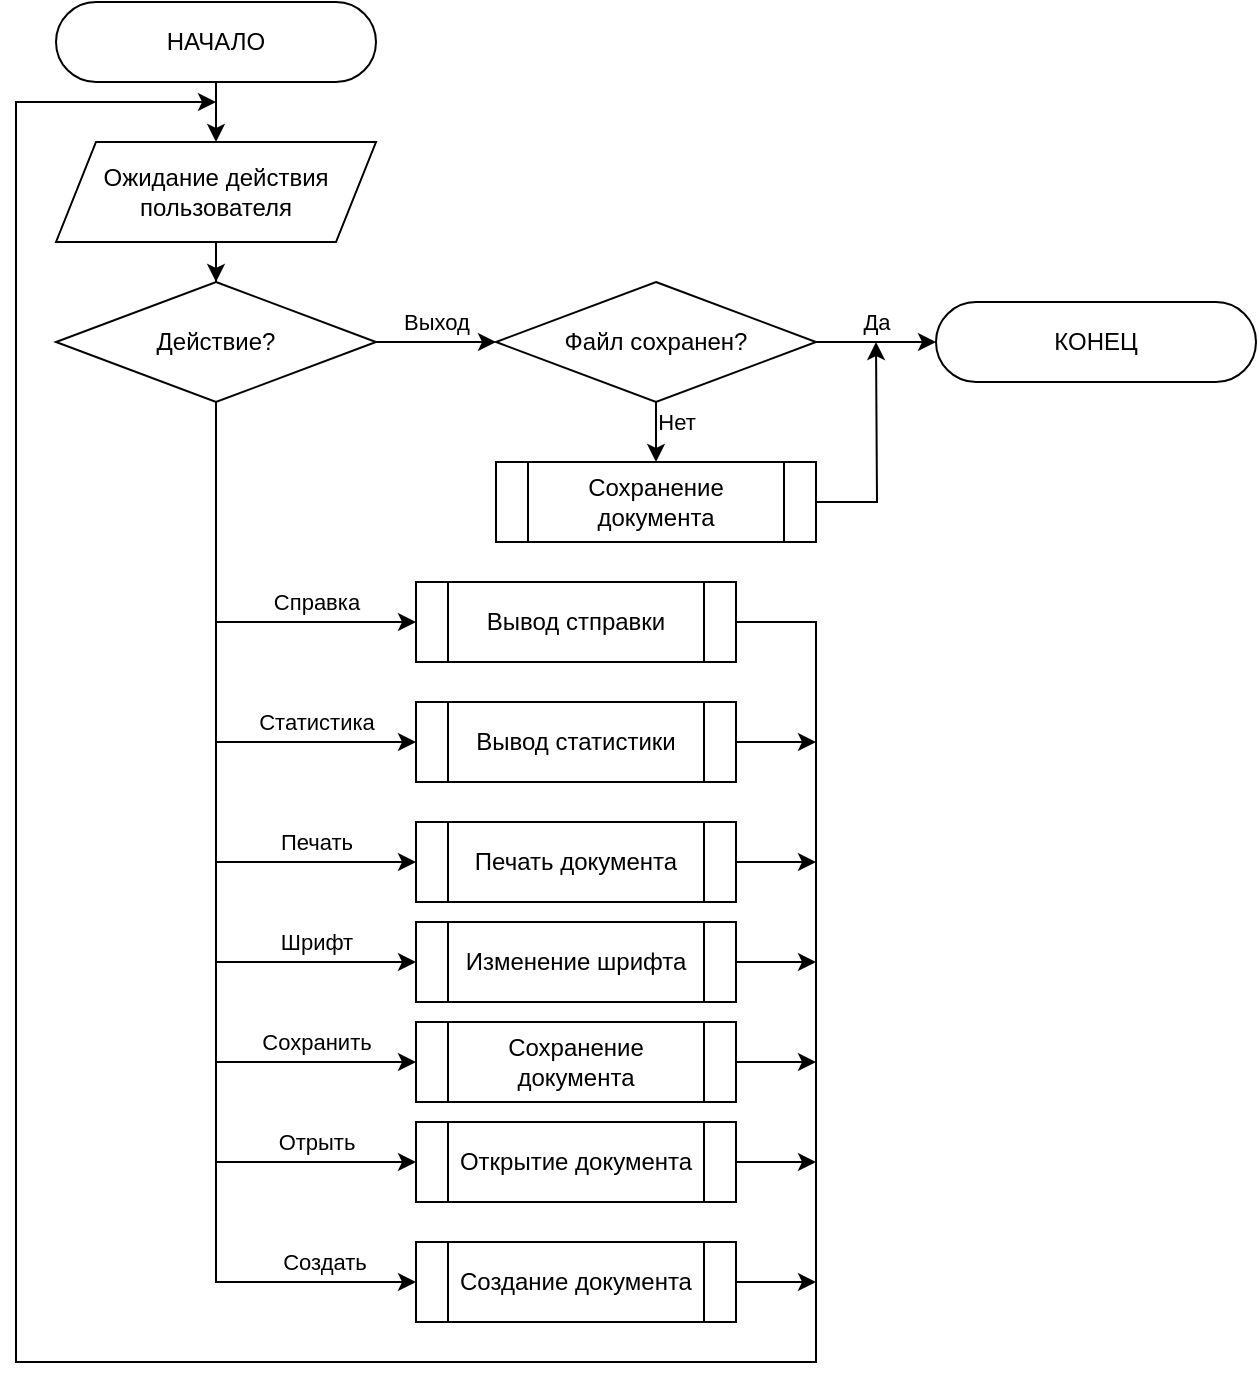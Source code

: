 <mxfile version="14.6.13" type="device"><diagram id="C5RBs43oDa-KdzZeNtuy" name="Page-1"><mxGraphModel dx="1102" dy="614" grid="1" gridSize="10" guides="1" tooltips="1" connect="1" arrows="1" fold="1" page="1" pageScale="1" pageWidth="827" pageHeight="1169" math="0" shadow="0"><root><mxCell id="WIyWlLk6GJQsqaUBKTNV-0"/><mxCell id="WIyWlLk6GJQsqaUBKTNV-1" parent="WIyWlLk6GJQsqaUBKTNV-0"/><mxCell id="wGZo0bPXFOnuUKGklleK-2" value="" style="edgeStyle=orthogonalEdgeStyle;rounded=0;orthogonalLoop=1;jettySize=auto;html=1;" parent="WIyWlLk6GJQsqaUBKTNV-1" source="wGZo0bPXFOnuUKGklleK-0" target="wGZo0bPXFOnuUKGklleK-1" edge="1"><mxGeometry relative="1" as="geometry"/></mxCell><mxCell id="wGZo0bPXFOnuUKGklleK-0" value="НАЧАЛО" style="rounded=1;whiteSpace=wrap;html=1;arcSize=50;strokeWidth=1;fontSize=12;" parent="WIyWlLk6GJQsqaUBKTNV-1" vertex="1"><mxGeometry x="80" y="40" width="160" height="40" as="geometry"/></mxCell><mxCell id="wGZo0bPXFOnuUKGklleK-5" value="" style="edgeStyle=orthogonalEdgeStyle;rounded=0;orthogonalLoop=1;jettySize=auto;html=1;" parent="WIyWlLk6GJQsqaUBKTNV-1" source="wGZo0bPXFOnuUKGklleK-1" target="wGZo0bPXFOnuUKGklleK-4" edge="1"><mxGeometry relative="1" as="geometry"/></mxCell><mxCell id="wGZo0bPXFOnuUKGklleK-1" value="Ожидание действия пользователя" style="shape=parallelogram;perimeter=parallelogramPerimeter;whiteSpace=wrap;html=1;fixedSize=1;" parent="WIyWlLk6GJQsqaUBKTNV-1" vertex="1"><mxGeometry x="80" y="110" width="160" height="50" as="geometry"/></mxCell><mxCell id="wGZo0bPXFOnuUKGklleK-7" value="Создать" style="edgeStyle=orthogonalEdgeStyle;rounded=0;orthogonalLoop=1;jettySize=auto;html=1;entryX=0;entryY=0.5;entryDx=0;entryDy=0;exitX=0.5;exitY=1;exitDx=0;exitDy=0;" parent="WIyWlLk6GJQsqaUBKTNV-1" source="wGZo0bPXFOnuUKGklleK-4" target="wGZo0bPXFOnuUKGklleK-6" edge="1"><mxGeometry x="0.83" y="10" relative="1" as="geometry"><mxPoint x="160" y="300" as="sourcePoint"/><mxPoint as="offset"/></mxGeometry></mxCell><mxCell id="wGZo0bPXFOnuUKGklleK-23" value="Выход" style="edgeStyle=orthogonalEdgeStyle;rounded=0;orthogonalLoop=1;jettySize=auto;html=1;" parent="WIyWlLk6GJQsqaUBKTNV-1" source="wGZo0bPXFOnuUKGklleK-4" target="wGZo0bPXFOnuUKGklleK-22" edge="1"><mxGeometry y="10" relative="1" as="geometry"><mxPoint as="offset"/></mxGeometry></mxCell><mxCell id="wGZo0bPXFOnuUKGklleK-4" value="Действие?" style="rhombus;whiteSpace=wrap;html=1;" parent="WIyWlLk6GJQsqaUBKTNV-1" vertex="1"><mxGeometry x="80" y="180" width="160" height="60" as="geometry"/></mxCell><mxCell id="wGZo0bPXFOnuUKGklleK-46" value="" style="edgeStyle=orthogonalEdgeStyle;rounded=0;orthogonalLoop=1;jettySize=auto;html=1;" parent="WIyWlLk6GJQsqaUBKTNV-1" source="wGZo0bPXFOnuUKGklleK-6" edge="1"><mxGeometry relative="1" as="geometry"><mxPoint x="460" y="680" as="targetPoint"/></mxGeometry></mxCell><mxCell id="wGZo0bPXFOnuUKGklleK-6" value="Создание документа" style="shape=process;whiteSpace=wrap;html=1;backgroundOutline=1;" parent="WIyWlLk6GJQsqaUBKTNV-1" vertex="1"><mxGeometry x="260" y="660" width="160" height="40" as="geometry"/></mxCell><mxCell id="wGZo0bPXFOnuUKGklleK-42" value="" style="edgeStyle=orthogonalEdgeStyle;rounded=0;orthogonalLoop=1;jettySize=auto;html=1;" parent="WIyWlLk6GJQsqaUBKTNV-1" source="wGZo0bPXFOnuUKGklleK-11" edge="1"><mxGeometry relative="1" as="geometry"><mxPoint x="460" y="620" as="targetPoint"/></mxGeometry></mxCell><mxCell id="wGZo0bPXFOnuUKGklleK-11" value="Открытие документа" style="shape=process;whiteSpace=wrap;html=1;backgroundOutline=1;" parent="WIyWlLk6GJQsqaUBKTNV-1" vertex="1"><mxGeometry x="260" y="600" width="160" height="40" as="geometry"/></mxCell><mxCell id="wGZo0bPXFOnuUKGklleK-12" value="Отрыть" style="endArrow=classic;html=1;entryX=0;entryY=0.5;entryDx=0;entryDy=0;" parent="WIyWlLk6GJQsqaUBKTNV-1" target="wGZo0bPXFOnuUKGklleK-11" edge="1"><mxGeometry y="10" width="50" height="50" relative="1" as="geometry"><mxPoint x="160" y="620" as="sourcePoint"/><mxPoint x="210" y="520" as="targetPoint"/><mxPoint as="offset"/></mxGeometry></mxCell><mxCell id="wGZo0bPXFOnuUKGklleK-40" value="" style="edgeStyle=orthogonalEdgeStyle;rounded=0;orthogonalLoop=1;jettySize=auto;html=1;" parent="WIyWlLk6GJQsqaUBKTNV-1" source="wGZo0bPXFOnuUKGklleK-13" edge="1"><mxGeometry relative="1" as="geometry"><mxPoint x="460" y="570" as="targetPoint"/></mxGeometry></mxCell><mxCell id="wGZo0bPXFOnuUKGklleK-13" value="Сохранение документа" style="shape=process;whiteSpace=wrap;html=1;backgroundOutline=1;" parent="WIyWlLk6GJQsqaUBKTNV-1" vertex="1"><mxGeometry x="260" y="550" width="160" height="40" as="geometry"/></mxCell><mxCell id="wGZo0bPXFOnuUKGklleK-14" value="Сохранить" style="endArrow=classic;html=1;entryX=0;entryY=0.5;entryDx=0;entryDy=0;" parent="WIyWlLk6GJQsqaUBKTNV-1" target="wGZo0bPXFOnuUKGklleK-13" edge="1"><mxGeometry y="10" width="50" height="50" relative="1" as="geometry"><mxPoint x="160" y="570" as="sourcePoint"/><mxPoint x="210" y="440" as="targetPoint"/><mxPoint as="offset"/></mxGeometry></mxCell><mxCell id="wGZo0bPXFOnuUKGklleK-38" value="" style="edgeStyle=orthogonalEdgeStyle;rounded=0;orthogonalLoop=1;jettySize=auto;html=1;" parent="WIyWlLk6GJQsqaUBKTNV-1" source="wGZo0bPXFOnuUKGklleK-15" edge="1"><mxGeometry relative="1" as="geometry"><mxPoint x="460" y="520" as="targetPoint"/></mxGeometry></mxCell><mxCell id="wGZo0bPXFOnuUKGklleK-15" value="Изменение шрифта" style="shape=process;whiteSpace=wrap;html=1;backgroundOutline=1;" parent="WIyWlLk6GJQsqaUBKTNV-1" vertex="1"><mxGeometry x="260" y="500" width="160" height="40" as="geometry"/></mxCell><mxCell id="wGZo0bPXFOnuUKGklleK-16" value="Шрифт" style="endArrow=classic;html=1;entryX=0;entryY=0.5;entryDx=0;entryDy=0;" parent="WIyWlLk6GJQsqaUBKTNV-1" target="wGZo0bPXFOnuUKGklleK-15" edge="1"><mxGeometry y="10" width="50" height="50" relative="1" as="geometry"><mxPoint x="160" y="520" as="sourcePoint"/><mxPoint x="210" y="370" as="targetPoint"/><mxPoint as="offset"/></mxGeometry></mxCell><mxCell id="wGZo0bPXFOnuUKGklleK-35" value="" style="edgeStyle=orthogonalEdgeStyle;rounded=0;orthogonalLoop=1;jettySize=auto;html=1;" parent="WIyWlLk6GJQsqaUBKTNV-1" source="wGZo0bPXFOnuUKGklleK-17" edge="1"><mxGeometry relative="1" as="geometry"><mxPoint x="460" y="470" as="targetPoint"/></mxGeometry></mxCell><mxCell id="wGZo0bPXFOnuUKGklleK-17" value="Печать документа" style="shape=process;whiteSpace=wrap;html=1;backgroundOutline=1;" parent="WIyWlLk6GJQsqaUBKTNV-1" vertex="1"><mxGeometry x="260" y="450" width="160" height="40" as="geometry"/></mxCell><mxCell id="wGZo0bPXFOnuUKGklleK-18" value="Печать" style="endArrow=classic;html=1;entryX=0;entryY=0.5;entryDx=0;entryDy=0;" parent="WIyWlLk6GJQsqaUBKTNV-1" target="wGZo0bPXFOnuUKGklleK-17" edge="1"><mxGeometry y="10" width="50" height="50" relative="1" as="geometry"><mxPoint x="160" y="470" as="sourcePoint"/><mxPoint x="210" y="320" as="targetPoint"/><mxPoint as="offset"/></mxGeometry></mxCell><mxCell id="wGZo0bPXFOnuUKGklleK-33" value="" style="edgeStyle=orthogonalEdgeStyle;rounded=0;orthogonalLoop=1;jettySize=auto;html=1;exitX=1;exitY=0.5;exitDx=0;exitDy=0;" parent="WIyWlLk6GJQsqaUBKTNV-1" source="wGZo0bPXFOnuUKGklleK-47" edge="1"><mxGeometry relative="1" as="geometry"><mxPoint x="160" y="90" as="targetPoint"/><Array as="points"><mxPoint x="460" y="350"/><mxPoint x="460" y="720"/><mxPoint x="60" y="720"/><mxPoint x="60" y="90"/></Array></mxGeometry></mxCell><mxCell id="wGZo0bPXFOnuUKGklleK-50" value="" style="edgeStyle=orthogonalEdgeStyle;rounded=0;orthogonalLoop=1;jettySize=auto;html=1;" parent="WIyWlLk6GJQsqaUBKTNV-1" source="wGZo0bPXFOnuUKGklleK-20" edge="1"><mxGeometry relative="1" as="geometry"><mxPoint x="460" y="410" as="targetPoint"/></mxGeometry></mxCell><mxCell id="wGZo0bPXFOnuUKGklleK-20" value="Вывод статистики" style="shape=process;whiteSpace=wrap;html=1;backgroundOutline=1;" parent="WIyWlLk6GJQsqaUBKTNV-1" vertex="1"><mxGeometry x="260" y="390" width="160" height="40" as="geometry"/></mxCell><mxCell id="wGZo0bPXFOnuUKGklleK-21" value="Статистика" style="endArrow=classic;html=1;entryX=0;entryY=0.5;entryDx=0;entryDy=0;" parent="WIyWlLk6GJQsqaUBKTNV-1" target="wGZo0bPXFOnuUKGklleK-20" edge="1"><mxGeometry y="10" width="50" height="50" relative="1" as="geometry"><mxPoint x="160" y="410" as="sourcePoint"/><mxPoint x="210" y="260" as="targetPoint"/><mxPoint as="offset"/></mxGeometry></mxCell><mxCell id="wGZo0bPXFOnuUKGklleK-26" value="Нет" style="edgeStyle=orthogonalEdgeStyle;rounded=0;orthogonalLoop=1;jettySize=auto;html=1;" parent="WIyWlLk6GJQsqaUBKTNV-1" source="wGZo0bPXFOnuUKGklleK-22" target="wGZo0bPXFOnuUKGklleK-25" edge="1"><mxGeometry x="0.2" y="10" relative="1" as="geometry"><mxPoint as="offset"/></mxGeometry></mxCell><mxCell id="wGZo0bPXFOnuUKGklleK-29" value="Да" style="edgeStyle=orthogonalEdgeStyle;rounded=0;orthogonalLoop=1;jettySize=auto;html=1;" parent="WIyWlLk6GJQsqaUBKTNV-1" source="wGZo0bPXFOnuUKGklleK-22" target="wGZo0bPXFOnuUKGklleK-27" edge="1"><mxGeometry y="10" relative="1" as="geometry"><mxPoint as="offset"/></mxGeometry></mxCell><mxCell id="wGZo0bPXFOnuUKGklleK-22" value="Файл сохранен?" style="rhombus;whiteSpace=wrap;html=1;" parent="WIyWlLk6GJQsqaUBKTNV-1" vertex="1"><mxGeometry x="300" y="180" width="160" height="60" as="geometry"/></mxCell><mxCell id="wGZo0bPXFOnuUKGklleK-31" value="" style="edgeStyle=orthogonalEdgeStyle;rounded=0;orthogonalLoop=1;jettySize=auto;html=1;" parent="WIyWlLk6GJQsqaUBKTNV-1" source="wGZo0bPXFOnuUKGklleK-25" edge="1"><mxGeometry relative="1" as="geometry"><mxPoint x="490" y="210" as="targetPoint"/></mxGeometry></mxCell><mxCell id="wGZo0bPXFOnuUKGklleK-25" value="Сохранение документа" style="shape=process;whiteSpace=wrap;html=1;backgroundOutline=1;" parent="WIyWlLk6GJQsqaUBKTNV-1" vertex="1"><mxGeometry x="300" y="270" width="160" height="40" as="geometry"/></mxCell><mxCell id="wGZo0bPXFOnuUKGklleK-27" value="КОНЕЦ" style="rounded=1;whiteSpace=wrap;html=1;arcSize=50;strokeWidth=1;fontSize=12;" parent="WIyWlLk6GJQsqaUBKTNV-1" vertex="1"><mxGeometry x="520" y="190" width="160" height="40" as="geometry"/></mxCell><mxCell id="wGZo0bPXFOnuUKGklleK-47" value="Вывод стправки" style="shape=process;whiteSpace=wrap;html=1;backgroundOutline=1;" parent="WIyWlLk6GJQsqaUBKTNV-1" vertex="1"><mxGeometry x="260" y="330" width="160" height="40" as="geometry"/></mxCell><mxCell id="wGZo0bPXFOnuUKGklleK-48" value="Справка" style="endArrow=classic;html=1;entryX=0;entryY=0.5;entryDx=0;entryDy=0;" parent="WIyWlLk6GJQsqaUBKTNV-1" target="wGZo0bPXFOnuUKGklleK-47" edge="1"><mxGeometry y="10" width="50" height="50" relative="1" as="geometry"><mxPoint x="160" y="350" as="sourcePoint"/><mxPoint x="210" y="200" as="targetPoint"/><mxPoint as="offset"/></mxGeometry></mxCell></root></mxGraphModel></diagram></mxfile>